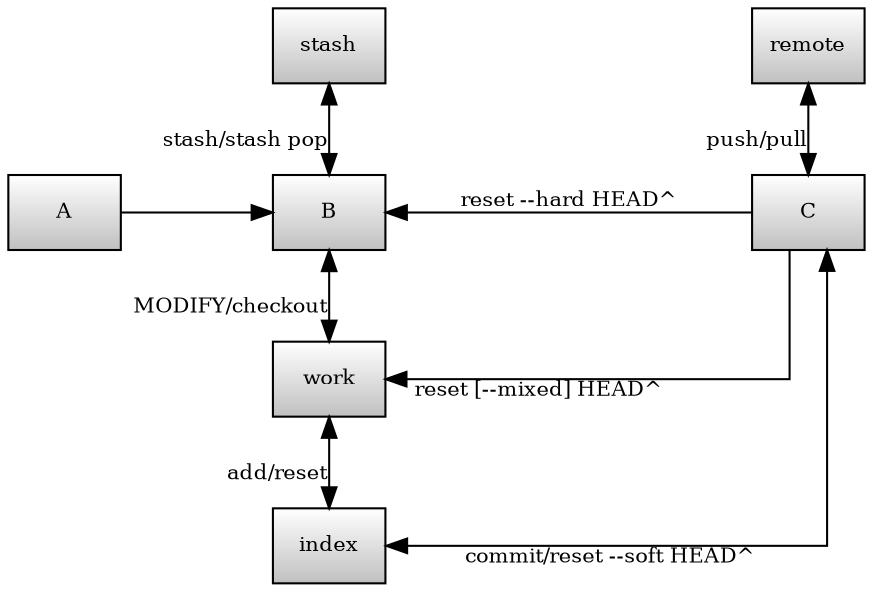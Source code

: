 // skk.dot
digraph G {
  graph [ fontsize=10, rankdir=LR, compound=true, newrank=true, nodesep=0.3, ranksep=1.0, splines=ortho ];
  //node [ fontsize=10, shape=box, width=0.75, height=0.5, fixedsize=true ];
  node [ fontsize=10, shape=box, style="solid,filled", fillcolor="#c0c0c0:#ffffff", gradientangle=90 ];
  edge [ fontsize=10, labeldistance=2, labelangle=-60, labelloc="t" ];

  //stash [ label="stash" ];
  //B [ label="B" ];
  //work [ label="work" ];
  //index [ label="index" ];
  //local [ label="local" ];
  //remote [ label="remote" ];

  stash -> B [ xlabel="stash/stash pop", dir=both ];
  remote -> C [ xlabel="push/pull", dir=both ];
  A -> B
  B -> C [ label="reset --hard HEAD^", dir=back, weight=10 ];
  B -> work [ xlabel="MODIFY/checkout", dir=both ];
  work -> index [ xlabel="add/reset", dir=both ];
  C -> work [ xlabel="reset [--mixed] HEAD^" ];
  C -> index [ xlabel="commit/reset --soft HEAD^", dir=both ];

  { rank=same; stash; B; work; index; }
  { rank=same; remote; C; }
}

